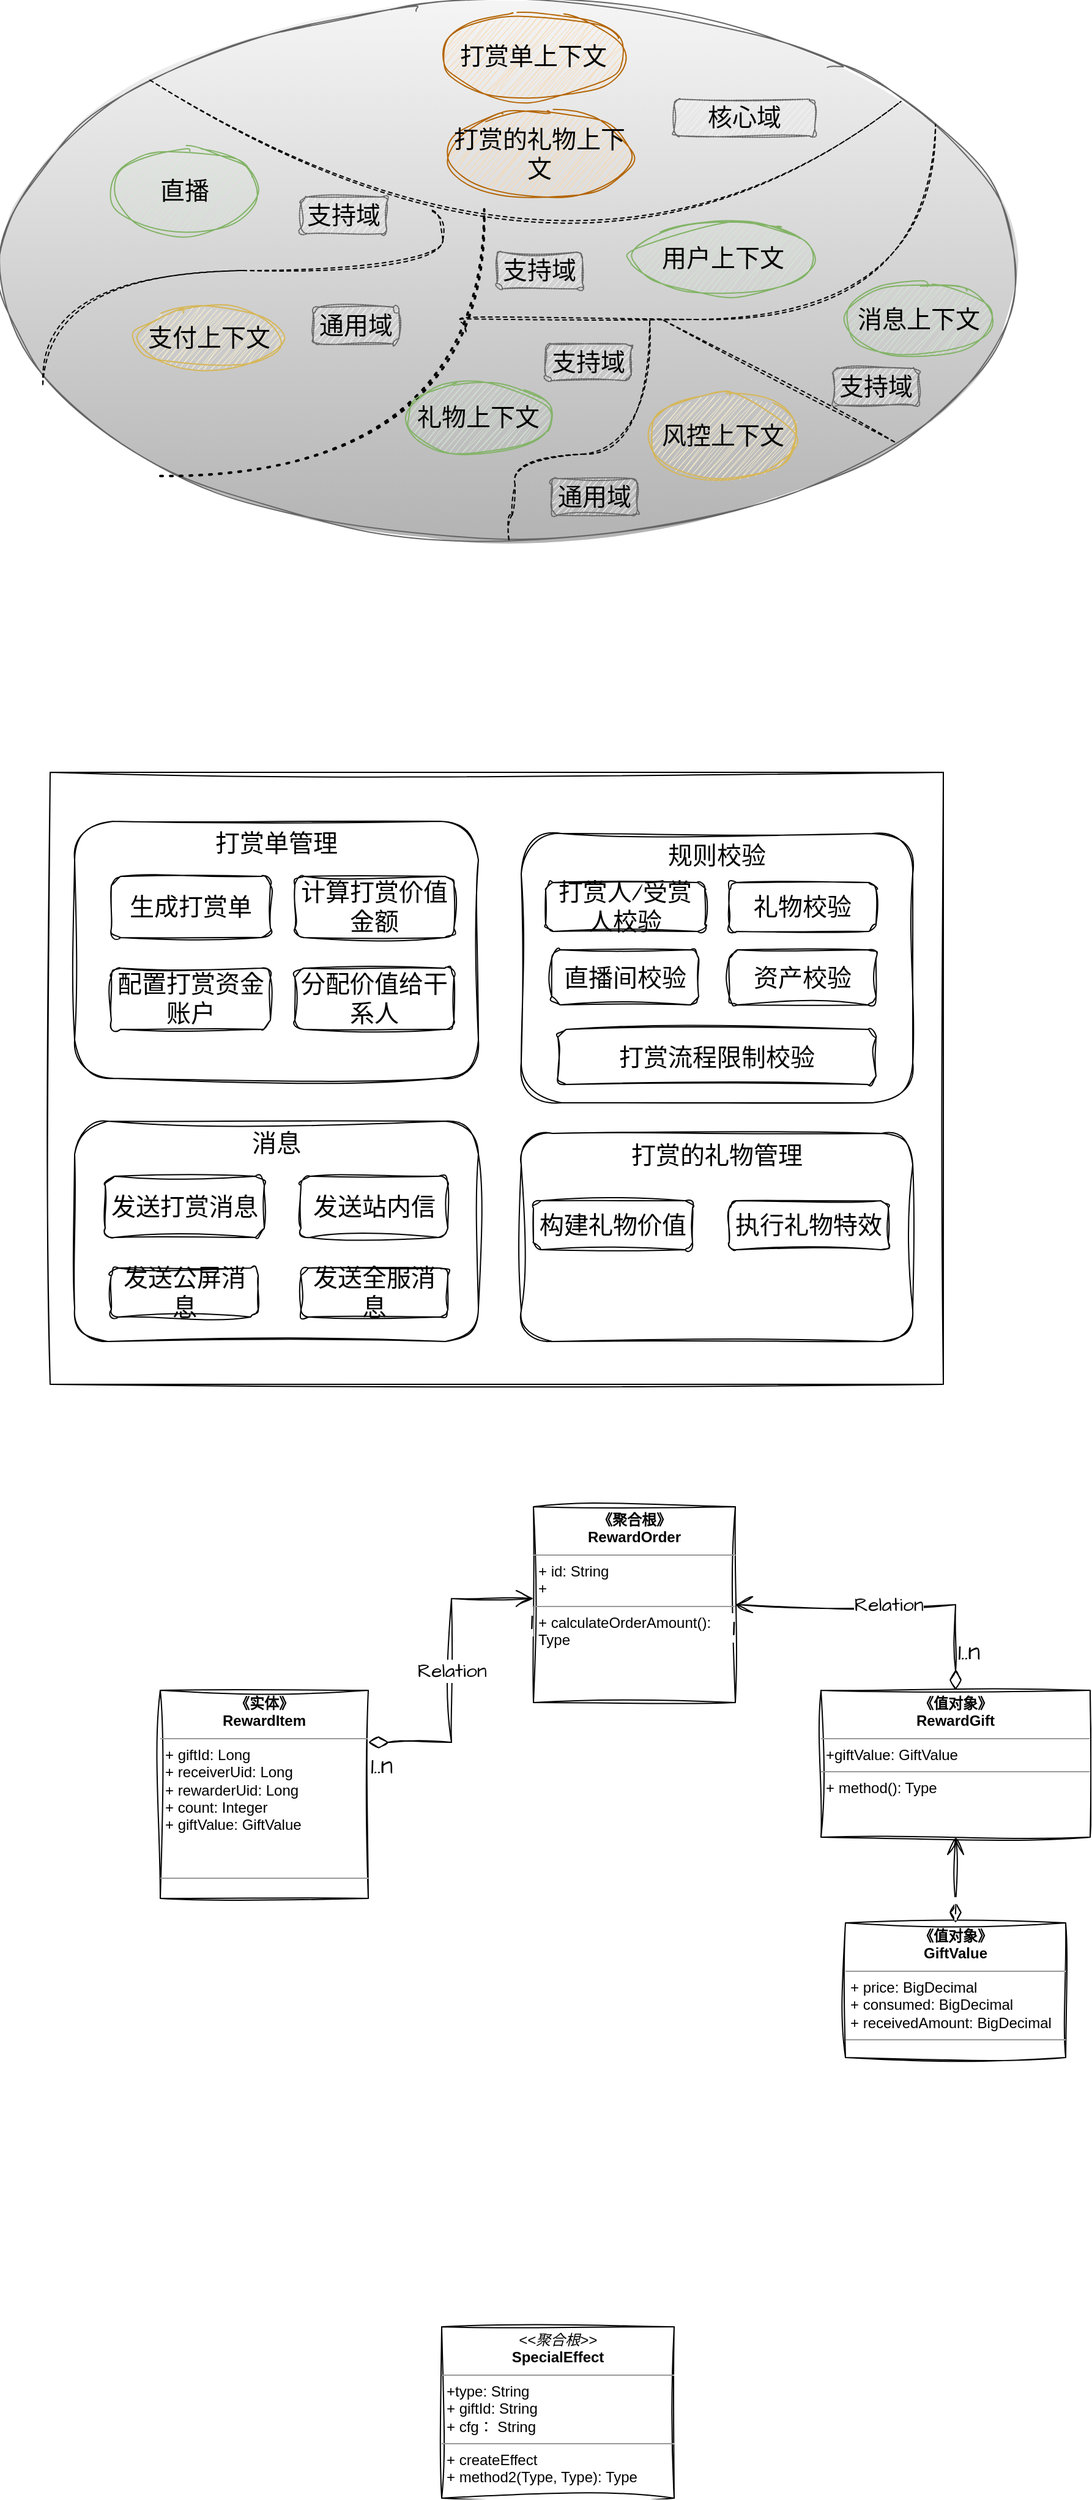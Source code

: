 <mxfile version="21.8.0" type="github">
  <diagram name="第 1 页" id="9ZdvMQ7VP3vkYu2ddhah">
    <mxGraphModel dx="954" dy="512" grid="1" gridSize="10" guides="1" tooltips="1" connect="1" arrows="1" fold="1" page="1" pageScale="1" pageWidth="850" pageHeight="1100" math="0" shadow="0">
      <root>
        <mxCell id="0" />
        <mxCell id="1" parent="0" />
        <mxCell id="6iuzxFg5Ye--7esHgjVi-6" value="" style="ellipse;whiteSpace=wrap;html=1;sketch=1;hachureGap=4;jiggle=2;curveFitting=1;fontFamily=Architects Daughter;fontSource=https%3A%2F%2Ffonts.googleapis.com%2Fcss%3Ffamily%3DArchitects%2BDaughter;fontSize=20;shadow=0;fillColor=#f5f5f5;gradientColor=#b3b3b3;strokeColor=#666666;" parent="1" vertex="1">
          <mxGeometry x="60" y="330" width="830" height="440" as="geometry" />
        </mxCell>
        <mxCell id="6iuzxFg5Ye--7esHgjVi-8" value="" style="endArrow=none;dashed=1;html=1;rounded=0;sketch=1;hachureGap=4;jiggle=2;curveFitting=1;fontFamily=Architects Daughter;fontSource=https%3A%2F%2Ffonts.googleapis.com%2Fcss%3Ffamily%3DArchitects%2BDaughter;fontSize=16;entryX=0.886;entryY=0.186;entryDx=0;entryDy=0;exitX=0;exitY=0;exitDx=0;exitDy=0;edgeStyle=orthogonalEdgeStyle;curved=1;entryPerimeter=0;" parent="1" source="6iuzxFg5Ye--7esHgjVi-6" target="6iuzxFg5Ye--7esHgjVi-6" edge="1">
          <mxGeometry width="50" height="50" relative="1" as="geometry">
            <mxPoint x="349.996" y="443.73" as="sourcePoint" />
            <mxPoint x="757.39" y="420.0" as="targetPoint" />
            <Array as="points">
              <mxPoint x="530" y="618" />
            </Array>
          </mxGeometry>
        </mxCell>
        <mxCell id="6iuzxFg5Ye--7esHgjVi-10" value="打赏单上下文" style="ellipse;whiteSpace=wrap;html=1;sketch=1;hachureGap=4;jiggle=2;curveFitting=1;fontFamily=Architects Daughter;fontSource=https%3A%2F%2Ffonts.googleapis.com%2Fcss%3Ffamily%3DArchitects%2BDaughter;fontSize=20;fillColor=#fad7ac;strokeColor=#b46504;" parent="1" vertex="1">
          <mxGeometry x="420" y="340" width="150" height="70" as="geometry" />
        </mxCell>
        <mxCell id="6iuzxFg5Ye--7esHgjVi-12" value="支付上下文" style="ellipse;whiteSpace=wrap;html=1;sketch=1;hachureGap=4;jiggle=2;curveFitting=1;fontFamily=Architects Daughter;fontSource=https%3A%2F%2Ffonts.googleapis.com%2Fcss%3Ffamily%3DArchitects%2BDaughter;fontSize=20;fillColor=#fff2cc;gradientColor=none;strokeColor=#d6b656;" parent="1" vertex="1">
          <mxGeometry x="170" y="580" width="120" height="50" as="geometry" />
        </mxCell>
        <mxCell id="6iuzxFg5Ye--7esHgjVi-13" value="" style="endArrow=none;dashed=1;html=1;rounded=0;sketch=1;hachureGap=4;jiggle=2;curveFitting=1;fontFamily=Architects Daughter;fontSource=https%3A%2F%2Ffonts.googleapis.com%2Fcss%3Ffamily%3DArchitects%2BDaughter;fontSize=16;exitX=0.041;exitY=0.712;exitDx=0;exitDy=0;exitPerimeter=0;edgeStyle=orthogonalEdgeStyle;curved=1;" parent="1" source="6iuzxFg5Ye--7esHgjVi-6" edge="1">
          <mxGeometry width="50" height="50" relative="1" as="geometry">
            <mxPoint x="180" y="620" as="sourcePoint" />
            <mxPoint x="410" y="500" as="targetPoint" />
            <Array as="points">
              <mxPoint x="94" y="550" />
              <mxPoint x="421" y="550" />
            </Array>
          </mxGeometry>
        </mxCell>
        <mxCell id="6iuzxFg5Ye--7esHgjVi-14" value="直播" style="ellipse;whiteSpace=wrap;html=1;sketch=1;hachureGap=4;jiggle=2;curveFitting=1;fontFamily=Architects Daughter;fontSource=https%3A%2F%2Ffonts.googleapis.com%2Fcss%3Ffamily%3DArchitects%2BDaughter;fontSize=20;fillColor=#d5e8d4;gradientColor=none;strokeColor=#82b366;shadow=0;" parent="1" vertex="1">
          <mxGeometry x="150" y="450" width="120" height="70" as="geometry" />
        </mxCell>
        <mxCell id="6iuzxFg5Ye--7esHgjVi-15" value="" style="endArrow=none;dashed=1;html=1;dashPattern=1 3;strokeWidth=2;rounded=0;sketch=1;hachureGap=4;jiggle=2;curveFitting=1;fontFamily=Architects Daughter;fontSource=https%3A%2F%2Ffonts.googleapis.com%2Fcss%3Ffamily%3DArchitects%2BDaughter;fontSize=16;exitX=0.175;exitY=0.876;exitDx=0;exitDy=0;exitPerimeter=0;edgeStyle=orthogonalEdgeStyle;elbow=vertical;curved=1;" parent="1" edge="1">
          <mxGeometry width="50" height="50" relative="1" as="geometry">
            <mxPoint x="190" y="717.92" as="sourcePoint" />
            <mxPoint x="454.75" y="500" as="targetPoint" />
          </mxGeometry>
        </mxCell>
        <mxCell id="6iuzxFg5Ye--7esHgjVi-16" value="用户上下文" style="ellipse;whiteSpace=wrap;html=1;sketch=1;hachureGap=4;jiggle=2;curveFitting=1;fontFamily=Architects Daughter;fontSource=https%3A%2F%2Ffonts.googleapis.com%2Fcss%3Ffamily%3DArchitects%2BDaughter;fontSize=20;fillColor=#d5e8d4;gradientColor=none;strokeColor=#82b366;" parent="1" vertex="1">
          <mxGeometry x="575" y="510" width="150" height="60" as="geometry" />
        </mxCell>
        <mxCell id="6iuzxFg5Ye--7esHgjVi-17" value="礼物上下文" style="ellipse;whiteSpace=wrap;html=1;hachureGap=4;fontFamily=Architects Daughter;fontSource=https%3A%2F%2Ffonts.googleapis.com%2Fcss%3Ffamily%3DArchitects%2BDaughter;fontSize=20;fillColor=#d5e8d4;gradientColor=none;strokeColor=#82b366;shadow=0;sketch=1;curveFitting=1;jiggle=2;" parent="1" vertex="1">
          <mxGeometry x="390" y="640" width="120" height="60" as="geometry" />
        </mxCell>
        <mxCell id="6iuzxFg5Ye--7esHgjVi-18" value="消息上下文" style="ellipse;whiteSpace=wrap;html=1;sketch=1;hachureGap=4;jiggle=2;curveFitting=1;fontFamily=Architects Daughter;fontSource=https%3A%2F%2Ffonts.googleapis.com%2Fcss%3Ffamily%3DArchitects%2BDaughter;fontSize=20;fillColor=#d5e8d4;gradientColor=none;strokeColor=#82b366;" parent="1" vertex="1">
          <mxGeometry x="750" y="560" width="120" height="60" as="geometry" />
        </mxCell>
        <mxCell id="6iuzxFg5Ye--7esHgjVi-19" value="" style="endArrow=none;dashed=1;html=1;rounded=0;sketch=1;hachureGap=4;jiggle=2;curveFitting=1;fontFamily=Architects Daughter;fontSource=https%3A%2F%2Ffonts.googleapis.com%2Fcss%3Ffamily%3DArchitects%2BDaughter;fontSize=16;entryX=0.92;entryY=0.229;entryDx=0;entryDy=0;entryPerimeter=0;edgeStyle=orthogonalEdgeStyle;curved=1;" parent="1" target="6iuzxFg5Ye--7esHgjVi-6" edge="1">
          <mxGeometry width="50" height="50" relative="1" as="geometry">
            <mxPoint x="440" y="600" as="sourcePoint" />
            <mxPoint x="660" y="510" as="targetPoint" />
            <Array as="points">
              <mxPoint x="430" y="590" />
              <mxPoint x="749" y="590" />
            </Array>
          </mxGeometry>
        </mxCell>
        <mxCell id="6iuzxFg5Ye--7esHgjVi-21" value="" style="endArrow=none;dashed=1;html=1;rounded=0;sketch=1;hachureGap=4;jiggle=2;curveFitting=1;fontFamily=Architects Daughter;fontSource=https%3A%2F%2Ffonts.googleapis.com%2Fcss%3Ffamily%3DArchitects%2BDaughter;fontSize=16;exitX=0.5;exitY=1;exitDx=0;exitDy=0;edgeStyle=orthogonalEdgeStyle;curved=1;" parent="1" source="6iuzxFg5Ye--7esHgjVi-6" edge="1">
          <mxGeometry width="50" height="50" relative="1" as="geometry">
            <mxPoint x="520" y="750" as="sourcePoint" />
            <mxPoint x="590" y="590" as="targetPoint" />
            <Array as="points">
              <mxPoint x="475" y="750" />
              <mxPoint x="480" y="750" />
              <mxPoint x="480" y="700" />
              <mxPoint x="590" y="700" />
            </Array>
          </mxGeometry>
        </mxCell>
        <mxCell id="6iuzxFg5Ye--7esHgjVi-23" value="风控上下文" style="ellipse;whiteSpace=wrap;html=1;sketch=1;hachureGap=4;jiggle=2;curveFitting=1;fontFamily=Architects Daughter;fontSource=https%3A%2F%2Ffonts.googleapis.com%2Fcss%3Ffamily%3DArchitects%2BDaughter;fontSize=20;fillColor=#fff2cc;gradientColor=none;strokeColor=#d6b656;" parent="1" vertex="1">
          <mxGeometry x="590" y="650" width="120" height="70" as="geometry" />
        </mxCell>
        <mxCell id="6iuzxFg5Ye--7esHgjVi-24" value="核心域" style="text;html=1;strokeColor=#666666;fillColor=#f5f5f5;align=center;verticalAlign=middle;whiteSpace=wrap;rounded=1;fontSize=20;fontFamily=Architects Daughter;gradientColor=none;glass=0;sketch=1;curveFitting=1;jiggle=2;shadow=0;dashed=1;dashPattern=1 1;" parent="1" vertex="1">
          <mxGeometry x="610" y="410" width="115" height="30" as="geometry" />
        </mxCell>
        <mxCell id="6iuzxFg5Ye--7esHgjVi-25" value="支持域" style="text;html=1;strokeColor=#666666;fillColor=#f5f5f5;align=center;verticalAlign=middle;whiteSpace=wrap;rounded=1;fontSize=20;fontFamily=Architects Daughter;gradientColor=none;dashed=1;dashPattern=1 1;sketch=1;curveFitting=1;jiggle=2;" parent="1" vertex="1">
          <mxGeometry x="305" y="490" width="70" height="30" as="geometry" />
        </mxCell>
        <mxCell id="6iuzxFg5Ye--7esHgjVi-26" value="通用域" style="text;html=1;strokeColor=#666666;fillColor=#f5f5f5;align=center;verticalAlign=middle;whiteSpace=wrap;rounded=1;fontSize=20;fontFamily=Architects Daughter;gradientColor=none;dashed=1;dashPattern=1 1;sketch=1;curveFitting=1;jiggle=2;" parent="1" vertex="1">
          <mxGeometry x="315" y="580" width="70" height="30" as="geometry" />
        </mxCell>
        <mxCell id="6iuzxFg5Ye--7esHgjVi-27" value="支持域" style="text;html=1;strokeColor=#666666;fillColor=#f5f5f5;align=center;verticalAlign=middle;whiteSpace=wrap;rounded=1;fontSize=20;fontFamily=Architects Daughter;gradientColor=none;dashed=1;dashPattern=1 1;sketch=1;curveFitting=1;jiggle=2;" parent="1" vertex="1">
          <mxGeometry x="465" y="535" width="70" height="30" as="geometry" />
        </mxCell>
        <mxCell id="6iuzxFg5Ye--7esHgjVi-29" value="支持域" style="text;html=1;strokeColor=#666666;fillColor=#f5f5f5;align=center;verticalAlign=middle;whiteSpace=wrap;rounded=1;fontSize=20;fontFamily=Architects Daughter;gradientColor=none;sketch=1;curveFitting=1;jiggle=2;dashed=1;dashPattern=1 1;" parent="1" vertex="1">
          <mxGeometry x="505" y="610" width="70" height="30" as="geometry" />
        </mxCell>
        <mxCell id="6iuzxFg5Ye--7esHgjVi-30" value="通用域" style="text;html=1;strokeColor=#666666;fillColor=#f5f5f5;align=center;verticalAlign=middle;whiteSpace=wrap;rounded=1;fontSize=20;fontFamily=Architects Daughter;gradientColor=none;sketch=1;curveFitting=1;jiggle=2;dashed=1;dashPattern=1 1;" parent="1" vertex="1">
          <mxGeometry x="510" y="720" width="70" height="30" as="geometry" />
        </mxCell>
        <mxCell id="6iuzxFg5Ye--7esHgjVi-31" value="" style="endArrow=none;dashed=1;html=1;rounded=0;sketch=1;hachureGap=4;jiggle=2;curveFitting=1;fontFamily=Architects Daughter;fontSource=https%3A%2F%2Ffonts.googleapis.com%2Fcss%3Ffamily%3DArchitects%2BDaughter;fontSize=16;" parent="1" edge="1">
          <mxGeometry width="50" height="50" relative="1" as="geometry">
            <mxPoint x="790" y="690" as="sourcePoint" />
            <mxPoint x="600" y="590" as="targetPoint" />
          </mxGeometry>
        </mxCell>
        <mxCell id="6iuzxFg5Ye--7esHgjVi-32" value="支持域" style="text;html=1;strokeColor=#666666;fillColor=#f5f5f5;align=center;verticalAlign=middle;whiteSpace=wrap;rounded=1;fontSize=20;fontFamily=Architects Daughter;gradientColor=none;sketch=1;curveFitting=1;jiggle=2;dashed=1;dashPattern=1 1;" parent="1" vertex="1">
          <mxGeometry x="740" y="630" width="70" height="30" as="geometry" />
        </mxCell>
        <mxCell id="6iuzxFg5Ye--7esHgjVi-34" value="" style="rounded=0;whiteSpace=wrap;html=1;sketch=1;hachureGap=4;jiggle=2;curveFitting=1;fontFamily=Architects Daughter;fontSource=https%3A%2F%2Ffonts.googleapis.com%2Fcss%3Ffamily%3DArchitects%2BDaughter;fontSize=20;" parent="1" vertex="1">
          <mxGeometry x="100" y="960" width="730" height="500" as="geometry" />
        </mxCell>
        <mxCell id="6iuzxFg5Ye--7esHgjVi-35" value="打赏的礼物管理" style="rounded=1;whiteSpace=wrap;html=1;sketch=1;hachureGap=4;jiggle=2;curveFitting=1;fontFamily=Architects Daughter;fontSource=https%3A%2F%2Ffonts.googleapis.com%2Fcss%3Ffamily%3DArchitects%2BDaughter;fontSize=20;verticalAlign=top;" parent="1" vertex="1">
          <mxGeometry x="485" y="1255" width="320" height="170" as="geometry" />
        </mxCell>
        <mxCell id="6iuzxFg5Ye--7esHgjVi-36" value="规则校验" style="rounded=1;whiteSpace=wrap;html=1;sketch=1;hachureGap=4;jiggle=2;curveFitting=1;fontFamily=Architects Daughter;fontSource=https%3A%2F%2Ffonts.googleapis.com%2Fcss%3Ffamily%3DArchitects%2BDaughter;fontSize=20;verticalAlign=top;" parent="1" vertex="1">
          <mxGeometry x="485" y="1010" width="320" height="220" as="geometry" />
        </mxCell>
        <mxCell id="6iuzxFg5Ye--7esHgjVi-37" value="打赏人/受赏人校验" style="rounded=1;whiteSpace=wrap;html=1;sketch=1;hachureGap=4;jiggle=2;curveFitting=1;fontFamily=Architects Daughter;fontSource=https%3A%2F%2Ffonts.googleapis.com%2Fcss%3Ffamily%3DArchitects%2BDaughter;fontSize=20;" parent="1" vertex="1">
          <mxGeometry x="505" y="1050" width="130" height="40" as="geometry" />
        </mxCell>
        <mxCell id="6iuzxFg5Ye--7esHgjVi-38" value="礼物校验" style="rounded=1;whiteSpace=wrap;html=1;sketch=1;hachureGap=4;jiggle=2;curveFitting=1;fontFamily=Architects Daughter;fontSource=https%3A%2F%2Ffonts.googleapis.com%2Fcss%3Ffamily%3DArchitects%2BDaughter;fontSize=20;" parent="1" vertex="1">
          <mxGeometry x="655" y="1050" width="120" height="40" as="geometry" />
        </mxCell>
        <mxCell id="6iuzxFg5Ye--7esHgjVi-39" value="直播间校验" style="rounded=1;whiteSpace=wrap;html=1;sketch=1;hachureGap=4;jiggle=2;curveFitting=1;fontFamily=Architects Daughter;fontSource=https%3A%2F%2Ffonts.googleapis.com%2Fcss%3Ffamily%3DArchitects%2BDaughter;fontSize=20;" parent="1" vertex="1">
          <mxGeometry x="510" y="1105" width="120" height="45" as="geometry" />
        </mxCell>
        <mxCell id="6iuzxFg5Ye--7esHgjVi-40" value="资产校验" style="rounded=1;whiteSpace=wrap;html=1;sketch=1;hachureGap=4;jiggle=2;curveFitting=1;fontFamily=Architects Daughter;fontSource=https%3A%2F%2Ffonts.googleapis.com%2Fcss%3Ffamily%3DArchitects%2BDaughter;fontSize=20;" parent="1" vertex="1">
          <mxGeometry x="655" y="1105" width="120" height="45" as="geometry" />
        </mxCell>
        <mxCell id="6iuzxFg5Ye--7esHgjVi-41" value="打赏流程限制校验" style="rounded=1;whiteSpace=wrap;html=1;sketch=1;hachureGap=4;jiggle=2;curveFitting=1;fontFamily=Architects Daughter;fontSource=https%3A%2F%2Ffonts.googleapis.com%2Fcss%3Ffamily%3DArchitects%2BDaughter;fontSize=20;" parent="1" vertex="1">
          <mxGeometry x="515" y="1170" width="260" height="45" as="geometry" />
        </mxCell>
        <mxCell id="6iuzxFg5Ye--7esHgjVi-43" value="消息" style="rounded=1;whiteSpace=wrap;html=1;sketch=1;hachureGap=4;jiggle=2;curveFitting=1;fontFamily=Architects Daughter;fontSource=https%3A%2F%2Ffonts.googleapis.com%2Fcss%3Ffamily%3DArchitects%2BDaughter;fontSize=20;verticalAlign=top;" parent="1" vertex="1">
          <mxGeometry x="120" y="1245" width="330" height="180" as="geometry" />
        </mxCell>
        <mxCell id="6iuzxFg5Ye--7esHgjVi-44" value="构建礼物价值" style="rounded=1;whiteSpace=wrap;html=1;sketch=1;hachureGap=4;jiggle=2;curveFitting=1;fontFamily=Architects Daughter;fontSource=https%3A%2F%2Ffonts.googleapis.com%2Fcss%3Ffamily%3DArchitects%2BDaughter;fontSize=20;" parent="1" vertex="1">
          <mxGeometry x="495" y="1310" width="130" height="40" as="geometry" />
        </mxCell>
        <mxCell id="6iuzxFg5Ye--7esHgjVi-45" value="执行礼物特效" style="rounded=1;whiteSpace=wrap;html=1;sketch=1;hachureGap=4;jiggle=2;curveFitting=1;fontFamily=Architects Daughter;fontSource=https%3A%2F%2Ffonts.googleapis.com%2Fcss%3Ffamily%3DArchitects%2BDaughter;fontSize=20;" parent="1" vertex="1">
          <mxGeometry x="655" y="1310" width="130" height="40" as="geometry" />
        </mxCell>
        <mxCell id="6iuzxFg5Ye--7esHgjVi-47" value="发送打赏消息" style="rounded=1;whiteSpace=wrap;html=1;sketch=1;hachureGap=4;jiggle=2;curveFitting=1;fontFamily=Architects Daughter;fontSource=https%3A%2F%2Ffonts.googleapis.com%2Fcss%3Ffamily%3DArchitects%2BDaughter;fontSize=20;" parent="1" vertex="1">
          <mxGeometry x="145" y="1290" width="130" height="50" as="geometry" />
        </mxCell>
        <mxCell id="6iuzxFg5Ye--7esHgjVi-49" value="发送站内信" style="rounded=1;whiteSpace=wrap;html=1;sketch=1;hachureGap=4;jiggle=2;curveFitting=1;fontFamily=Architects Daughter;fontSource=https%3A%2F%2Ffonts.googleapis.com%2Fcss%3Ffamily%3DArchitects%2BDaughter;fontSize=20;" parent="1" vertex="1">
          <mxGeometry x="305" y="1290" width="120" height="50" as="geometry" />
        </mxCell>
        <mxCell id="6iuzxFg5Ye--7esHgjVi-50" value="发送公屏消息" style="rounded=1;whiteSpace=wrap;html=1;sketch=1;hachureGap=4;jiggle=2;curveFitting=1;fontFamily=Architects Daughter;fontSource=https%3A%2F%2Ffonts.googleapis.com%2Fcss%3Ffamily%3DArchitects%2BDaughter;fontSize=20;" parent="1" vertex="1">
          <mxGeometry x="150" y="1365" width="120" height="40" as="geometry" />
        </mxCell>
        <mxCell id="6iuzxFg5Ye--7esHgjVi-51" value="发送全服消息" style="rounded=1;whiteSpace=wrap;html=1;sketch=1;hachureGap=4;jiggle=2;curveFitting=1;fontFamily=Architects Daughter;fontSource=https%3A%2F%2Ffonts.googleapis.com%2Fcss%3Ffamily%3DArchitects%2BDaughter;fontSize=20;" parent="1" vertex="1">
          <mxGeometry x="305" y="1365" width="120" height="40" as="geometry" />
        </mxCell>
        <mxCell id="6iuzxFg5Ye--7esHgjVi-54" value="打赏单管理" style="rounded=1;whiteSpace=wrap;html=1;sketch=1;hachureGap=4;jiggle=2;curveFitting=1;fontFamily=Architects Daughter;fontSource=https%3A%2F%2Ffonts.googleapis.com%2Fcss%3Ffamily%3DArchitects%2BDaughter;fontSize=20;verticalAlign=top;" parent="1" vertex="1">
          <mxGeometry x="120" y="1000" width="330" height="210" as="geometry" />
        </mxCell>
        <mxCell id="6iuzxFg5Ye--7esHgjVi-55" value="生成打赏单" style="rounded=1;whiteSpace=wrap;html=1;sketch=1;hachureGap=4;jiggle=2;curveFitting=1;fontFamily=Architects Daughter;fontSource=https%3A%2F%2Ffonts.googleapis.com%2Fcss%3Ffamily%3DArchitects%2BDaughter;fontSize=20;" parent="1" vertex="1">
          <mxGeometry x="150" y="1045" width="130" height="50" as="geometry" />
        </mxCell>
        <mxCell id="6iuzxFg5Ye--7esHgjVi-56" value="计算打赏价值金额" style="rounded=1;whiteSpace=wrap;html=1;sketch=1;hachureGap=4;jiggle=2;curveFitting=1;fontFamily=Architects Daughter;fontSource=https%3A%2F%2Ffonts.googleapis.com%2Fcss%3Ffamily%3DArchitects%2BDaughter;fontSize=20;" parent="1" vertex="1">
          <mxGeometry x="300" y="1045" width="130" height="50" as="geometry" />
        </mxCell>
        <mxCell id="6iuzxFg5Ye--7esHgjVi-57" value="配置打赏资金账户" style="rounded=1;whiteSpace=wrap;html=1;sketch=1;hachureGap=4;jiggle=2;curveFitting=1;fontFamily=Architects Daughter;fontSource=https%3A%2F%2Ffonts.googleapis.com%2Fcss%3Ffamily%3DArchitects%2BDaughter;fontSize=20;" parent="1" vertex="1">
          <mxGeometry x="150" y="1120" width="130" height="50" as="geometry" />
        </mxCell>
        <mxCell id="6iuzxFg5Ye--7esHgjVi-58" value="分配价值给干系人" style="rounded=1;whiteSpace=wrap;html=1;sketch=1;hachureGap=4;jiggle=2;curveFitting=1;fontFamily=Architects Daughter;fontSource=https%3A%2F%2Ffonts.googleapis.com%2Fcss%3Ffamily%3DArchitects%2BDaughter;fontSize=20;" parent="1" vertex="1">
          <mxGeometry x="300" y="1120" width="130" height="50" as="geometry" />
        </mxCell>
        <mxCell id="6iuzxFg5Ye--7esHgjVi-69" value="&lt;p style=&quot;margin:0px;margin-top:4px;text-align:center;&quot;&gt;&lt;b&gt;《聚合根》&lt;br&gt;RewardOrder&lt;/b&gt;&lt;/p&gt;&lt;hr size=&quot;1&quot;&gt;&lt;p style=&quot;margin:0px;margin-left:4px;&quot;&gt;+ id: String&lt;br&gt;+&amp;nbsp;&lt;/p&gt;&lt;hr size=&quot;1&quot;&gt;&lt;p style=&quot;margin:0px;margin-left:4px;&quot;&gt;+ calculateOrderAmount(): Type&lt;/p&gt;" style="verticalAlign=top;align=left;overflow=fill;fontSize=12;fontFamily=Helvetica;html=1;whiteSpace=wrap;sketch=1;hachureGap=4;jiggle=2;curveFitting=1;fontSource=https%3A%2F%2Ffonts.googleapis.com%2Fcss%3Ffamily%3DArchitects%2BDaughter;" parent="1" vertex="1">
          <mxGeometry x="495" y="1560" width="165" height="160" as="geometry" />
        </mxCell>
        <mxCell id="6iuzxFg5Ye--7esHgjVi-70" value="&lt;p style=&quot;margin:0px;margin-top:4px;text-align:center;&quot;&gt;&lt;b&gt;《实体》&lt;br&gt;RewardItem&lt;/b&gt;&lt;/p&gt;&lt;hr size=&quot;1&quot;&gt;&lt;p style=&quot;margin:0px;margin-left:4px;&quot;&gt;+ giftId: Long&lt;br&gt;+ receiverUid: Long&lt;/p&gt;&lt;p style=&quot;margin:0px;margin-left:4px;&quot;&gt;+&amp;nbsp;rewarderUid: Long&lt;/p&gt;&lt;p style=&quot;margin:0px;margin-left:4px;&quot;&gt;+ count: Integer&lt;/p&gt;&lt;p style=&quot;margin:0px;margin-left:4px;&quot;&gt;+ giftValue: GiftValue&lt;/p&gt;&lt;p style=&quot;margin:0px;margin-left:4px;&quot;&gt;&lt;br&gt;&lt;/p&gt;&lt;p style=&quot;margin:0px;margin-left:4px;&quot;&gt;&lt;br&gt;&lt;/p&gt;&lt;hr size=&quot;1&quot;&gt;&lt;p style=&quot;margin:0px;margin-left:4px;&quot;&gt;&lt;br&gt;&lt;/p&gt;" style="verticalAlign=top;align=left;overflow=fill;fontSize=12;fontFamily=Helvetica;html=1;whiteSpace=wrap;sketch=1;hachureGap=4;jiggle=2;curveFitting=1;fontSource=https%3A%2F%2Ffonts.googleapis.com%2Fcss%3Ffamily%3DArchitects%2BDaughter;" parent="1" vertex="1">
          <mxGeometry x="190" y="1710" width="170" height="170" as="geometry" />
        </mxCell>
        <mxCell id="6iuzxFg5Ye--7esHgjVi-74" value="Relation" style="endArrow=open;html=1;endSize=12;startArrow=diamondThin;startSize=14;startFill=0;edgeStyle=orthogonalEdgeStyle;rounded=0;sketch=1;hachureGap=4;jiggle=2;curveFitting=1;fontFamily=Architects Daughter;fontSource=https%3A%2F%2Ffonts.googleapis.com%2Fcss%3Ffamily%3DArchitects%2BDaughter;fontSize=16;exitX=1;exitY=0.25;exitDx=0;exitDy=0;" parent="1" source="6iuzxFg5Ye--7esHgjVi-70" edge="1">
          <mxGeometry relative="1" as="geometry">
            <mxPoint x="410" y="1764.5" as="sourcePoint" />
            <mxPoint x="495" y="1635" as="targetPoint" />
            <Array as="points">
              <mxPoint x="428" y="1753" />
              <mxPoint x="428" y="1635" />
            </Array>
          </mxGeometry>
        </mxCell>
        <mxCell id="6iuzxFg5Ye--7esHgjVi-75" value="1..n" style="edgeLabel;resizable=0;html=1;align=left;verticalAlign=top;sketch=1;hachureGap=4;jiggle=2;curveFitting=1;fontFamily=Architects Daughter;fontSource=https%3A%2F%2Ffonts.googleapis.com%2Fcss%3Ffamily%3DArchitects%2BDaughter;fontSize=20;" parent="6iuzxFg5Ye--7esHgjVi-74" connectable="0" vertex="1">
          <mxGeometry x="-1" relative="1" as="geometry" />
        </mxCell>
        <mxCell id="6iuzxFg5Ye--7esHgjVi-76" value="1" style="edgeLabel;resizable=0;html=1;align=right;verticalAlign=top;sketch=1;hachureGap=4;jiggle=2;curveFitting=1;fontFamily=Architects Daughter;fontSource=https%3A%2F%2Ffonts.googleapis.com%2Fcss%3Ffamily%3DArchitects%2BDaughter;fontSize=20;" parent="6iuzxFg5Ye--7esHgjVi-74" connectable="0" vertex="1">
          <mxGeometry x="1" relative="1" as="geometry" />
        </mxCell>
        <mxCell id="D9V0zbqLB6DABYj4kwtS-29" value="&lt;p style=&quot;margin:0px;margin-top:4px;text-align:center;&quot;&gt;&lt;b&gt;《值对象》&lt;br&gt;RewardGift&lt;/b&gt;&lt;/p&gt;&lt;hr size=&quot;1&quot;&gt;&lt;p style=&quot;margin:0px;margin-left:4px;&quot;&gt;+giftValue: GiftValue&lt;/p&gt;&lt;hr size=&quot;1&quot;&gt;&lt;p style=&quot;margin:0px;margin-left:4px;&quot;&gt;+ method(): Type&lt;/p&gt;" style="verticalAlign=top;align=left;overflow=fill;fontSize=12;fontFamily=Helvetica;html=1;whiteSpace=wrap;sketch=1;hachureGap=4;jiggle=2;curveFitting=1;fontSource=https%3A%2F%2Ffonts.googleapis.com%2Fcss%3Ffamily%3DArchitects%2BDaughter;" vertex="1" parent="1">
          <mxGeometry x="730" y="1710" width="220" height="120" as="geometry" />
        </mxCell>
        <mxCell id="D9V0zbqLB6DABYj4kwtS-30" value="Relation" style="endArrow=open;html=1;endSize=12;startArrow=diamondThin;startSize=14;startFill=0;edgeStyle=orthogonalEdgeStyle;rounded=0;sketch=1;hachureGap=4;jiggle=2;curveFitting=1;fontFamily=Architects Daughter;fontSource=https%3A%2F%2Ffonts.googleapis.com%2Fcss%3Ffamily%3DArchitects%2BDaughter;fontSize=16;entryX=1;entryY=0.5;entryDx=0;entryDy=0;exitX=0.5;exitY=0;exitDx=0;exitDy=0;" edge="1" parent="1" source="D9V0zbqLB6DABYj4kwtS-29" target="6iuzxFg5Ye--7esHgjVi-69">
          <mxGeometry relative="1" as="geometry">
            <mxPoint x="820" y="1640" as="sourcePoint" />
            <mxPoint x="980" y="1640" as="targetPoint" />
          </mxGeometry>
        </mxCell>
        <mxCell id="D9V0zbqLB6DABYj4kwtS-31" value="1..n" style="edgeLabel;resizable=0;html=1;align=left;verticalAlign=top;sketch=1;hachureGap=4;jiggle=2;curveFitting=1;fontFamily=Architects Daughter;fontSource=https%3A%2F%2Ffonts.googleapis.com%2Fcss%3Ffamily%3DArchitects%2BDaughter;fontSize=20;" connectable="0" vertex="1" parent="D9V0zbqLB6DABYj4kwtS-30">
          <mxGeometry x="-1" relative="1" as="geometry">
            <mxPoint y="-50" as="offset" />
          </mxGeometry>
        </mxCell>
        <mxCell id="D9V0zbqLB6DABYj4kwtS-32" value="1" style="edgeLabel;resizable=0;html=1;align=right;verticalAlign=top;sketch=1;hachureGap=4;jiggle=2;curveFitting=1;fontFamily=Architects Daughter;fontSource=https%3A%2F%2Ffonts.googleapis.com%2Fcss%3Ffamily%3DArchitects%2BDaughter;fontSize=20;" connectable="0" vertex="1" parent="D9V0zbqLB6DABYj4kwtS-30">
          <mxGeometry x="1" relative="1" as="geometry" />
        </mxCell>
        <mxCell id="D9V0zbqLB6DABYj4kwtS-34" value="打赏的礼物上下文" style="ellipse;whiteSpace=wrap;html=1;sketch=1;hachureGap=4;jiggle=2;curveFitting=1;fontFamily=Architects Daughter;fontSource=https%3A%2F%2Ffonts.googleapis.com%2Fcss%3Ffamily%3DArchitects%2BDaughter;fontSize=20;fillColor=#fad7ac;strokeColor=#b46504;" vertex="1" parent="1">
          <mxGeometry x="425" y="420" width="150" height="70" as="geometry" />
        </mxCell>
        <mxCell id="D9V0zbqLB6DABYj4kwtS-37" value="&lt;p style=&quot;margin:0px;margin-top:4px;text-align:center;&quot;&gt;&lt;i&gt;&amp;lt;&amp;lt;聚合根&amp;gt;&amp;gt;&lt;/i&gt;&lt;br&gt;&lt;b&gt;SpecialEffect&lt;/b&gt;&lt;/p&gt;&lt;hr size=&quot;1&quot;&gt;&lt;p style=&quot;margin:0px;margin-left:4px;&quot;&gt;+type: String&lt;br&gt;+ giftId: String&lt;br&gt;+ cfg： String&lt;/p&gt;&lt;hr size=&quot;1&quot;&gt;&lt;p style=&quot;margin:0px;margin-left:4px;&quot;&gt;+ createEffect&lt;br&gt;+ method2(Type, Type): Type&lt;/p&gt;" style="verticalAlign=top;align=left;overflow=fill;fontSize=12;fontFamily=Helvetica;html=1;whiteSpace=wrap;sketch=1;hachureGap=4;jiggle=2;curveFitting=1;fontSource=https%3A%2F%2Ffonts.googleapis.com%2Fcss%3Ffamily%3DArchitects%2BDaughter;" vertex="1" parent="1">
          <mxGeometry x="420" y="2230" width="190" height="140" as="geometry" />
        </mxCell>
        <mxCell id="D9V0zbqLB6DABYj4kwtS-46" value="&lt;p style=&quot;margin:0px;margin-top:4px;text-align:center;&quot;&gt;&lt;b&gt;《值对象》&lt;br&gt;GiftValue&lt;/b&gt;&lt;/p&gt;&lt;hr size=&quot;1&quot;&gt;&lt;p style=&quot;margin:0px;margin-left:4px;&quot;&gt;+ price: BigDecimal&lt;/p&gt;&lt;p style=&quot;margin:0px;margin-left:4px;&quot;&gt;+ consumed: BigDecimal&lt;br&gt;+ receivedAmount: BigDecimal&lt;/p&gt;&lt;hr size=&quot;1&quot;&gt;&lt;p style=&quot;margin:0px;margin-left:4px;&quot;&gt;&lt;br&gt;&lt;/p&gt;" style="verticalAlign=top;align=left;overflow=fill;fontSize=12;fontFamily=Helvetica;html=1;whiteSpace=wrap;sketch=1;hachureGap=4;jiggle=2;curveFitting=1;fontSource=https%3A%2F%2Ffonts.googleapis.com%2Fcss%3Ffamily%3DArchitects%2BDaughter;" vertex="1" parent="1">
          <mxGeometry x="750" y="1900" width="180" height="110" as="geometry" />
        </mxCell>
        <mxCell id="D9V0zbqLB6DABYj4kwtS-47" value="1" style="endArrow=open;html=1;endSize=12;startArrow=diamondThin;startSize=14;startFill=0;edgeStyle=orthogonalEdgeStyle;align=left;verticalAlign=bottom;rounded=0;sketch=1;hachureGap=4;jiggle=2;curveFitting=1;fontFamily=Architects Daughter;fontSource=https%3A%2F%2Ffonts.googleapis.com%2Fcss%3Ffamily%3DArchitects%2BDaughter;fontSize=16;exitX=0.5;exitY=0;exitDx=0;exitDy=0;entryX=0.5;entryY=1;entryDx=0;entryDy=0;" edge="1" parent="1" source="D9V0zbqLB6DABYj4kwtS-46" target="D9V0zbqLB6DABYj4kwtS-29">
          <mxGeometry x="-1" y="3" relative="1" as="geometry">
            <mxPoint x="760" y="1850" as="sourcePoint" />
            <mxPoint x="920" y="1850" as="targetPoint" />
          </mxGeometry>
        </mxCell>
      </root>
    </mxGraphModel>
  </diagram>
</mxfile>
